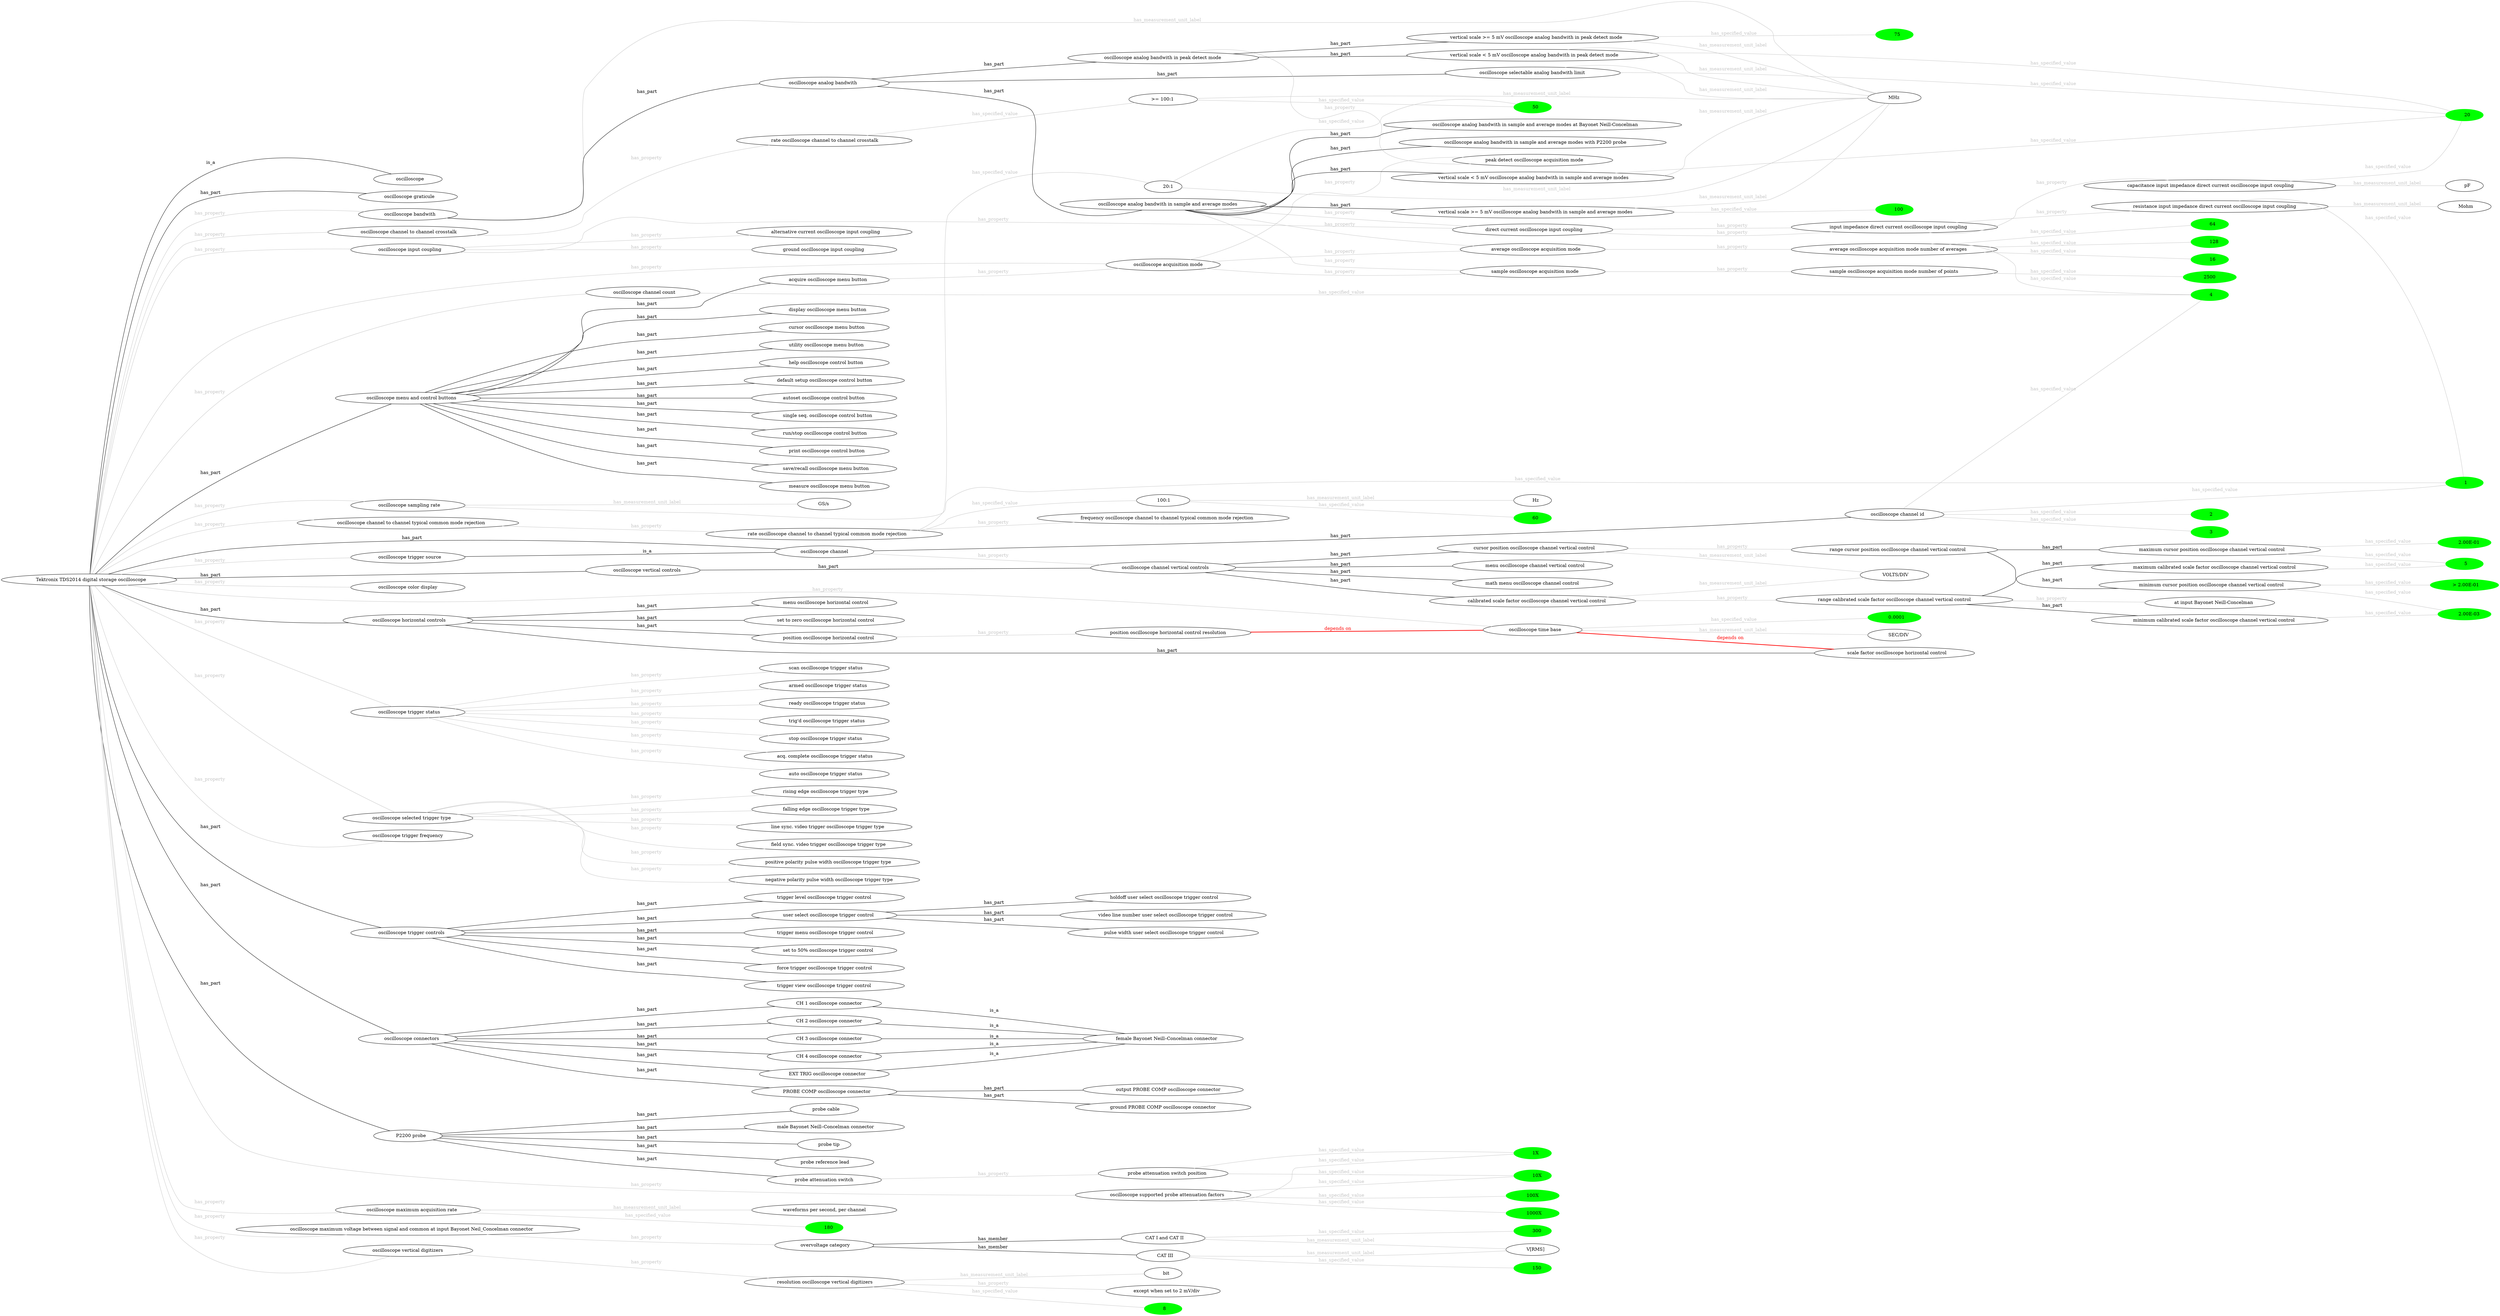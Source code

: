 graph "test" {
layout = "dot";
rankdir="LR";
overlap = "prism";
overlap_scaling = 5;
"	Tektronix TDS2014 digital storage oscilloscope	"	--	"	oscilloscope	"	[label="	is_a	"	color=	"#000000"	fontcolor=	"#000000"	]	;
"	Tektronix TDS2014 digital storage oscilloscope	"	--	"	oscilloscope graticule	"	[label="	has_part	"	color=	"#000000"	fontcolor=	"#000000"	]	;
"	Tektronix TDS2014 digital storage oscilloscope	"	--	"	oscilloscope channel	"	[label="	has_part	"	color=	"#000000"	fontcolor=	"#000000"	]	;
"	Tektronix TDS2014 digital storage oscilloscope	"	--	"	oscilloscope channel count	"	[label="	has_property	"	color=	"#c4c4c4"	fontcolor=	"#c4c4c4"	]	;
"	oscilloscope channel	"	--	"	oscilloscope channel id	"	[label="	has_part	"	color=	"#000000"	fontcolor=	"#000000"	]	;
"	Tektronix TDS2014 digital storage oscilloscope	"	--	"	oscilloscope bandwith	"	[label="	has_property	"	color=	"#c4c4c4"	fontcolor=	"#c4c4c4"	]	;
"	oscilloscope bandwith	"	--	"	MHz	"	[label="	has_measurement_unit_label	"	color=	"#c4c4c4"	fontcolor=	"#c4c4c4"	]	;
"	Tektronix TDS2014 digital storage oscilloscope	"	--	"	oscilloscope sampling rate	"	[label="	has_property	"	color=	"#c4c4c4"	fontcolor=	"#c4c4c4"	]	;
"	oscilloscope sampling rate	"	--	"	GS/s	"	[label="	has_measurement_unit_label	"	color=	"#c4c4c4"	fontcolor=	"#c4c4c4"	]	;
"	Tektronix TDS2014 digital storage oscilloscope	"	--	"	oscilloscope color display	"	[label="	has_property	"	color=	"#c4c4c4"	fontcolor=	"#c4c4c4"	]	;
"	Tektronix TDS2014 digital storage oscilloscope	"	--	"	oscilloscope acquisition mode	"	[label="	has_property	"	color=	"#c4c4c4"	fontcolor=	"#c4c4c4"	]	;
"	oscilloscope acquisition mode	"	--	"	sample oscilloscope acquisition mode	"	[label="	has_property	"	color=	"#c4c4c4"	fontcolor=	"#c4c4c4"	]	;
"	oscilloscope acquisition mode	"	--	"	peak detect oscilloscope acquisition mode	"	[label="	has_property	"	color=	"#c4c4c4"	fontcolor=	"#c4c4c4"	]	;
"	oscilloscope acquisition mode	"	--	"	average oscilloscope acquisition mode	"	[label="	has_property	"	color=	"#c4c4c4"	fontcolor=	"#c4c4c4"	]	;
"	average oscilloscope acquisition mode	"	--	"	average oscilloscope acquisition mode number of averages	"	[label="	has_property	"	color=	"#c4c4c4"	fontcolor=	"#c4c4c4"	]	;
"	sample oscilloscope acquisition mode	"	--	"	sample oscilloscope acquisition mode number of points	"	[label="	has_property	"	color=	"#c4c4c4"	fontcolor=	"#c4c4c4"	]	;
"	Tektronix TDS2014 digital storage oscilloscope	"	--	"	oscilloscope time base	"	[label="	has_property	"	color=	"#c4c4c4"	fontcolor=	"#c4c4c4"	]	;
"	oscilloscope time base	"	--	"	SEC/DIV	"	[label="	has_measurement_unit_label	"	color=	"#c4c4c4"	fontcolor=	"#c4c4c4"	]	;
"	Tektronix TDS2014 digital storage oscilloscope	"	--	"	oscilloscope trigger status	"	[label="	has_property	"	color=	"#c4c4c4"	fontcolor=	"#c4c4c4"	]	;
"	oscilloscope trigger status	"	--	"	armed oscilloscope trigger status	"	[label="	has_property	"	color=	"#c4c4c4"	fontcolor=	"#c4c4c4"	]	;
"	oscilloscope trigger status	"	--	"	ready oscilloscope trigger status	"	[label="	has_property	"	color=	"#c4c4c4"	fontcolor=	"#c4c4c4"	]	;
"	oscilloscope trigger status	"	--	"	trig'd oscilloscope trigger status	"	[label="	has_property	"	color=	"#c4c4c4"	fontcolor=	"#c4c4c4"	]	;
"	oscilloscope trigger status	"	--	"	stop oscilloscope trigger status	"	[label="	has_property	"	color=	"#c4c4c4"	fontcolor=	"#c4c4c4"	]	;
"	oscilloscope trigger status	"	--	"	acq. complete oscilloscope trigger status	"	[label="	has_property	"	color=	"#c4c4c4"	fontcolor=	"#c4c4c4"	]	;
"	oscilloscope trigger status	"	--	"	auto oscilloscope trigger status	"	[label="	has_property	"	color=	"#c4c4c4"	fontcolor=	"#c4c4c4"	]	;
"	oscilloscope trigger status	"	--	"	scan oscilloscope trigger status	"	[label="	has_property	"	color=	"#c4c4c4"	fontcolor=	"#c4c4c4"	]	;
"	Tektronix TDS2014 digital storage oscilloscope	"	--	"	oscilloscope selected trigger type	"	[label="	has_property	"	color=	"#c4c4c4"	fontcolor=	"#c4c4c4"	]	;
"	oscilloscope selected trigger type	"	--	"	rising edge oscilloscope trigger type	"	[label="	has_property	"	color=	"#c4c4c4"	fontcolor=	"#c4c4c4"	]	;
"	oscilloscope selected trigger type	"	--	"	falling edge oscilloscope trigger type	"	[label="	has_property	"	color=	"#c4c4c4"	fontcolor=	"#c4c4c4"	]	;
"	oscilloscope selected trigger type	"	--	"	line sync. video trigger oscilloscope trigger type	"	[label="	has_property	"	color=	"#c4c4c4"	fontcolor=	"#c4c4c4"	]	;
"	oscilloscope selected trigger type	"	--	"	field sync. video trigger oscilloscope trigger type	"	[label="	has_property	"	color=	"#c4c4c4"	fontcolor=	"#c4c4c4"	]	;
"	oscilloscope selected trigger type	"	--	"	positive polarity pulse width oscilloscope trigger type	"	[label="	has_property	"	color=	"#c4c4c4"	fontcolor=	"#c4c4c4"	]	;
"	oscilloscope selected trigger type	"	--	"	negative polarity pulse width oscilloscope trigger type	"	[label="	has_property	"	color=	"#c4c4c4"	fontcolor=	"#c4c4c4"	]	;
"	Tektronix TDS2014 digital storage oscilloscope	"	--	"	oscilloscope trigger frequency	"	[label="	has_property	"	color=	"#c4c4c4"	fontcolor=	"#c4c4c4"	]	;
"	Tektronix TDS2014 digital storage oscilloscope	"	--	"	oscilloscope trigger source	"	[label="	has_property	"	color=	"#c4c4c4"	fontcolor=	"#c4c4c4"	]	;
"	oscilloscope trigger source	"	--	"	oscilloscope channel	"	[label="	is_a	"	color=	"#000000"	fontcolor=	"#000000"	]	;
"	Tektronix TDS2014 digital storage oscilloscope	"	--	"	oscilloscope vertical controls	"	[label="	has_part	"	color=	"#000000"	fontcolor=	"#000000"	]	;
"	oscilloscope vertical controls	"	--	"	oscilloscope channel vertical controls	"	[label="	has_part	"	color=	"#000000"	fontcolor=	"#000000"	]	;
"	oscilloscope channel	"	--	"	oscilloscope channel vertical controls	"	[label="	has_property	"	color=	"#c4c4c4"	fontcolor=	"#c4c4c4"	]	;
"	oscilloscope channel vertical controls	"	--	"	cursor position oscilloscope channel vertical control	"	[label="	has_part	"	color=	"#000000"	fontcolor=	"#000000"	]	;
"	oscilloscope channel vertical controls	"	--	"	menu oscilloscope channel vertical control	"	[label="	has_part	"	color=	"#000000"	fontcolor=	"#000000"	]	;
"	oscilloscope channel vertical controls	"	--	"	calibrated scale factor oscilloscope channel vertical control	"	[label="	has_part	"	color=	"#000000"	fontcolor=	"#000000"	]	;
"	calibrated scale factor oscilloscope channel vertical control	"	--	"	VOLTS/DIV	"	[label="	has_measurement_unit_label	"	color=	"#c4c4c4"	fontcolor=	"#c4c4c4"	]	;
"	oscilloscope channel vertical controls	"	--	"	math menu oscilloscope channel control	"	[label="	has_part	"	color=	"#000000"	fontcolor=	"#000000"	]	;
"	Tektronix TDS2014 digital storage oscilloscope	"	--	"	oscilloscope horizontal controls	"	[label="	has_part	"	color=	"#000000"	fontcolor=	"#000000"	]	;
"	oscilloscope horizontal controls	"	--	"	position oscilloscope horizontal control	"	[label="	has_part	"	color=	"#000000"	fontcolor=	"#000000"	]	;
"	position oscilloscope horizontal control	"	--	"	position oscilloscope horizontal control resolution	"	[label="	has_property	"	color=	"#c4c4c4"	fontcolor=	"#c4c4c4"	]	;
"	position oscilloscope horizontal control resolution	"	--	"	oscilloscope time base	"	[label="	depends on	"	color=red	fontcolor=red	style=bold	]	;	
"	oscilloscope horizontal controls	"	--	"	menu oscilloscope horizontal control	"	[label="	has_part	"	color=	"#000000"	fontcolor=	"#000000"	]	;
"	oscilloscope horizontal controls	"	--	"	set to zero oscilloscope horizontal control	"	[label="	has_part	"	color=	"#000000"	fontcolor=	"#000000"	]	;
"	oscilloscope horizontal controls	"	--	"	scale factor oscilloscope horizontal control	"	[label="	has_part	"	color=	"#000000"	fontcolor=	"#000000"	]	;
"	oscilloscope time base	"	--	"	scale factor oscilloscope horizontal control	"	[label="	depends on	"	color=red	fontcolor=red	style=bold	]	;	
"	Tektronix TDS2014 digital storage oscilloscope	"	--	"	oscilloscope trigger controls	"	[label="	has_part	"	color=	"#000000"	fontcolor=	"#000000"	]	;
"	oscilloscope trigger controls	"	--	"	trigger level oscilloscope trigger control	"	[label="	has_part	"	color=	"#000000"	fontcolor=	"#000000"	]	;
"	oscilloscope trigger controls	"	--	"	user select oscilloscope trigger control	"	[label="	has_part	"	color=	"#000000"	fontcolor=	"#000000"	]	;
"	user select oscilloscope trigger control	"	--	"	holdoff user select oscilloscope trigger control	"	[label="	has_part	"	color=	"#000000"	fontcolor=	"#000000"	]	;
"	user select oscilloscope trigger control	"	--	"	video line number user select oscilloscope trigger control	"	[label="	has_part	"	color=	"#000000"	fontcolor=	"#000000"	]	;
"	user select oscilloscope trigger control	"	--	"	pulse width user select oscilloscope trigger control	"	[label="	has_part	"	color=	"#000000"	fontcolor=	"#000000"	]	;
"	oscilloscope trigger controls	"	--	"	trigger menu oscilloscope trigger control	"	[label="	has_part	"	color=	"#000000"	fontcolor=	"#000000"	]	;
"	oscilloscope trigger controls	"	--	"	set to 50% oscilloscope trigger control	"	[label="	has_part	"	color=	"#000000"	fontcolor=	"#000000"	]	;
"	oscilloscope trigger controls	"	--	"	force trigger oscilloscope trigger control	"	[label="	has_part	"	color=	"#000000"	fontcolor=	"#000000"	]	;
"	oscilloscope trigger controls	"	--	"	trigger view oscilloscope trigger control	"	[label="	has_part	"	color=	"#000000"	fontcolor=	"#000000"	]	;
"	Tektronix TDS2014 digital storage oscilloscope	"	--	"	oscilloscope menu and control buttons	"	[label="	has_part	"	color=	"#000000"	fontcolor=	"#000000"	]	;
"	oscilloscope menu and control buttons	"	--	"	save/recall oscilloscope menu button	"	[label="	has_part	"	color=	"#000000"	fontcolor=	"#000000"	]	;
"	oscilloscope menu and control buttons	"	--	"	measure oscilloscope menu button	"	[label="	has_part	"	color=	"#000000"	fontcolor=	"#000000"	]	;
"	oscilloscope menu and control buttons	"	--	"	acquire oscilloscope menu button	"	[label="	has_part	"	color=	"#000000"	fontcolor=	"#000000"	]	;
"	oscilloscope menu and control buttons	"	--	"	display oscilloscope menu button	"	[label="	has_part	"	color=	"#000000"	fontcolor=	"#000000"	]	;
"	oscilloscope menu and control buttons	"	--	"	cursor oscilloscope menu button	"	[label="	has_part	"	color=	"#000000"	fontcolor=	"#000000"	]	;
"	oscilloscope menu and control buttons	"	--	"	utility oscilloscope menu button	"	[label="	has_part	"	color=	"#000000"	fontcolor=	"#000000"	]	;
"	oscilloscope menu and control buttons	"	--	"	help oscilloscope control button	"	[label="	has_part	"	color=	"#000000"	fontcolor=	"#000000"	]	;
"	oscilloscope menu and control buttons	"	--	"	default setup oscilloscope control button	"	[label="	has_part	"	color=	"#000000"	fontcolor=	"#000000"	]	;
"	oscilloscope menu and control buttons	"	--	"	autoset oscilloscope control button	"	[label="	has_part	"	color=	"#000000"	fontcolor=	"#000000"	]	;
"	oscilloscope menu and control buttons	"	--	"	single seq. oscilloscope control button	"	[label="	has_part	"	color=	"#000000"	fontcolor=	"#000000"	]	;
"	oscilloscope menu and control buttons	"	--	"	run/stop oscilloscope control button	"	[label="	has_part	"	color=	"#000000"	fontcolor=	"#000000"	]	;
"	oscilloscope menu and control buttons	"	--	"	print oscilloscope control button	"	[label="	has_part	"	color=	"#000000"	fontcolor=	"#000000"	]	;
"	acquire oscilloscope menu button	"	--	"	oscilloscope acquisition mode	"	[label="	has_property	"	color=	"#c4c4c4"	fontcolor=	"#c4c4c4"	]	;
"	Tektronix TDS2014 digital storage oscilloscope	"	--	"	oscilloscope connectors	"	[label="	has_part	"	color=	"#000000"	fontcolor=	"#000000"	]	;
"	oscilloscope connectors	"	--	"	 CH 1 oscilloscope connector	"	[label="	has_part	"	color=	"#000000"	fontcolor=	"#000000"	]	;
"	oscilloscope connectors	"	--	"	 CH 2 oscilloscope connector	"	[label="	has_part	"	color=	"#000000"	fontcolor=	"#000000"	]	;
"	oscilloscope connectors	"	--	"	 CH 3 oscilloscope connector	"	[label="	has_part	"	color=	"#000000"	fontcolor=	"#000000"	]	;
"	oscilloscope connectors	"	--	"	 CH 4 oscilloscope connector	"	[label="	has_part	"	color=	"#000000"	fontcolor=	"#000000"	]	;
"	oscilloscope connectors	"	--	"	EXT TRIG oscilloscope connector	"	[label="	has_part	"	color=	"#000000"	fontcolor=	"#000000"	]	;
"	oscilloscope connectors	"	--	"	PROBE COMP oscilloscope connector	"	[label="	has_part	"	color=	"#000000"	fontcolor=	"#000000"	]	;
"	PROBE COMP oscilloscope connector	"	--	"	output PROBE COMP oscilloscope connector	"	[label="	has_part	"	color=	"#000000"	fontcolor=	"#000000"	]	;
"	PROBE COMP oscilloscope connector	"	--	"	ground PROBE COMP oscilloscope connector	"	[label="	has_part	"	color=	"#000000"	fontcolor=	"#000000"	]	;
"	 CH 1 oscilloscope connector	"	--	"	female Bayonet Neill–Concelman connector	"	[label="	is_a	"	color=	"#000000"	fontcolor=	"#000000"	]	;
"	 CH 2 oscilloscope connector	"	--	"	female Bayonet Neill–Concelman connector	"	[label="	is_a	"	color=	"#000000"	fontcolor=	"#000000"	]	;
"	 CH 3 oscilloscope connector	"	--	"	female Bayonet Neill–Concelman connector	"	[label="	is_a	"	color=	"#000000"	fontcolor=	"#000000"	]	;
"	 CH 4 oscilloscope connector	"	--	"	female Bayonet Neill–Concelman connector	"	[label="	is_a	"	color=	"#000000"	fontcolor=	"#000000"	]	;
"	EXT TRIG oscilloscope connector	"	--	"	female Bayonet Neill–Concelman connector	"	[label="	is_a	"	color=	"#000000"	fontcolor=	"#000000"	]	;
"	Tektronix TDS2014 digital storage oscilloscope	"	--	"	P2200 probe	"	[label="	has_part	"	color=	"#000000"	fontcolor=	"#000000"	]	;
"	P2200 probe	"	--	"	probe cable	"	[label="	has_part	"	color=	"#000000"	fontcolor=	"#000000"	]	;
"	P2200 probe	"	--	"	male Bayonet Neill–Concelman connector	"	[label="	has_part	"	color=	"#000000"	fontcolor=	"#000000"	]	;
"	P2200 probe	"	--	"	probe tip	"	[label="	has_part	"	color=	"#000000"	fontcolor=	"#000000"	]	;
"	P2200 probe	"	--	"	probe reference lead	"	[label="	has_part	"	color=	"#000000"	fontcolor=	"#000000"	]	;
"	P2200 probe	"	--	"	probe attenuation switch	"	[label="	has_part	"	color=	"#000000"	fontcolor=	"#000000"	]	;
"	probe attenuation switch	"	--	"	probe attenuation switch position	"	[label="	has_property	"	color=	"#c4c4c4"	fontcolor=	"#c4c4c4"	]	;
"	Tektronix TDS2014 digital storage oscilloscope	"	--	"	oscilloscope maximum acquisition rate	"	[label="	has_property	"	color=	"#c4c4c4"	fontcolor=	"#c4c4c4"	]	;
"	oscilloscope maximum acquisition rate	"	--	"	waveforms per second, per channel	"	[label="	has_measurement_unit_label	"	color=	"#c4c4c4"	fontcolor=	"#c4c4c4"	]	;
"	Tektronix TDS2014 digital storage oscilloscope	"	--	"	oscilloscope input coupling	"	[label="	has_property	"	color=	"#c4c4c4"	fontcolor=	"#c4c4c4"	]	;
"	oscilloscope input coupling	"	--	"	direct current oscilloscope input coupling	"	[label="	has_property	"	color=	"#c4c4c4"	fontcolor=	"#c4c4c4"	]	;
"	oscilloscope input coupling	"	--	"	alternative current oscilloscope input coupling	"	[label="	has_property	"	color=	"#c4c4c4"	fontcolor=	"#c4c4c4"	]	;
"	oscilloscope input coupling	"	--	"	ground oscilloscope input coupling	"	[label="	has_property	"	color=	"#c4c4c4"	fontcolor=	"#c4c4c4"	]	;
"	direct current oscilloscope input coupling	"	--	"	input impedance direct current oscilloscope input coupling	"	[label="	has_property	"	color=	"#c4c4c4"	fontcolor=	"#c4c4c4"	]	;
"	direct current oscilloscope input coupling	"	--	"	input impedance direct current oscilloscope input coupling	"	[label="	has_property	"	color=	"#c4c4c4"	fontcolor=	"#c4c4c4"	]	;
"	input impedance direct current oscilloscope input coupling	"	--	"	resistance input impedance direct current oscilloscope input coupling	"	[label="	has_property	"	color=	"#c4c4c4"	fontcolor=	"#c4c4c4"	]	;
"	input impedance direct current oscilloscope input coupling	"	--	"	capacitance input impedance direct current oscilloscope input coupling	"	[label="	has_property	"	color=	"#c4c4c4"	fontcolor=	"#c4c4c4"	]	;
"	resistance input impedance direct current oscilloscope input coupling	"	--	"	Mohm	"	[label="	has_measurement_unit_label	"	color=	"#c4c4c4"	fontcolor=	"#c4c4c4"	]	;
"	capacitance input impedance direct current oscilloscope input coupling	"	--	"	pF	"	[label="	has_measurement_unit_label	"	color=	"#c4c4c4"	fontcolor=	"#c4c4c4"	]	;
"	Tektronix TDS2014 digital storage oscilloscope	"	--	"	oscilloscope supported probe attenuation factors	"	[label="	has_property	"	color=	"#c4c4c4"	fontcolor=	"#c4c4c4"	]	;
"	Tektronix TDS2014 digital storage oscilloscope	"	--	"	oscilloscope maximum voltage between signal and common at input Bayonet Neil_Concelman connector	"	[label="	has_property	"	color=	"#c4c4c4"	fontcolor=	"#c4c4c4"	]	;
"	oscilloscope maximum voltage between signal and common at input Bayonet Neil_Concelman connector	"	--	"	overvoltage category	"	[label="	has_property	"	color=	"#c4c4c4"	fontcolor=	"#c4c4c4"	]	;
"	overvoltage category	"	--	"	CAT I and CAT II	"	[label="	has_member	"	color=	"#000000"	fontcolor=	"#000000"	]	;
"	overvoltage category	"	--	"	CAT III	"	[label="	has_member	"	color=	"#000000"	fontcolor=	"#000000"	]	;
"	CAT I and CAT II	"	--	"	V[RMS]	"	[label="	has_measurement_unit_label	"	color=	"#c4c4c4"	fontcolor=	"#c4c4c4"	]	;
"	CAT III	"	--	"	V[RMS]	"	[label="	has_measurement_unit_label	"	color=	"#c4c4c4"	fontcolor=	"#c4c4c4"	]	;
"	Tektronix TDS2014 digital storage oscilloscope	"	--	"	oscilloscope channel to channel typical common mode rejection	"	[label="	has_property	"	color=	"#c4c4c4"	fontcolor=	"#c4c4c4"	]	;
"	oscilloscope channel to channel typical common mode rejection	"	--	"	rate oscilloscope channel to channel typical common mode rejection	"	[label="	has_property	"	color=	"#c4c4c4"	fontcolor=	"#c4c4c4"	]	;
"	rate oscilloscope channel to channel typical common mode rejection	"	--	"	frequency oscilloscope channel to channel typical common mode rejection	"	[label="	has_property	"	color=	"#c4c4c4"	fontcolor=	"#c4c4c4"	]	;
"	100:1	"	--	"	Hz	"	[label="	has_measurement_unit_label	"	color=	"#c4c4c4"	fontcolor=	"#c4c4c4"	]	;
"	20:1	"	--	"	MHz	"	[label="	has_measurement_unit_label	"	color=	"#c4c4c4"	fontcolor=	"#c4c4c4"	]	;
"	Tektronix TDS2014 digital storage oscilloscope	"	--	"	oscilloscope channel to channel crosstalk	"	[label="	has_property	"	color=	"#c4c4c4"	fontcolor=	"#c4c4c4"	]	;
"	oscilloscope channel to channel crosstalk	"	--	"	rate oscilloscope channel to channel crosstalk	"	[label="	has_property	"	color=	"#c4c4c4"	fontcolor=	"#c4c4c4"	]	;
"	>= 100:1	"	--	"	MHz	"	[label="	has_measurement_unit_label	"	color=	"#c4c4c4"	fontcolor=	"#c4c4c4"	]	;
"	Tektronix TDS2014 digital storage oscilloscope	"	--	"	oscilloscope vertical digitizers	"	[label="	has_property	"	color=	"#c4c4c4"	fontcolor=	"#c4c4c4"	]	;
"	oscilloscope vertical digitizers	"	--	"	resolution oscilloscope vertical digitizers	"	[label="	has_property	"	color=	"#c4c4c4"	fontcolor=	"#c4c4c4"	]	;
"	resolution oscilloscope vertical digitizers	"	--	"	bit	"	[label="	has_measurement_unit_label	"	color=	"#c4c4c4"	fontcolor=	"#c4c4c4"	]	;
"	resolution oscilloscope vertical digitizers	"	--	"	except when set to 2 mV/div	"	[label="	has_property	"	color=	"#c4c4c4"	fontcolor=	"#c4c4c4"	]	;
"	calibrated scale factor oscilloscope channel vertical control	"	--	"	range calibrated scale factor oscilloscope channel vertical control	"	[label="	has_property	"	color=	"#c4c4c4"	fontcolor=	"#c4c4c4"	]	;
"	range calibrated scale factor oscilloscope channel vertical control	"	--	"	at input Bayonet Neill-Concelman	"	[label="	has_property	"	color=	"#c4c4c4"	fontcolor=	"#c4c4c4"	]	;
"	range calibrated scale factor oscilloscope channel vertical control	"	--	"	minimum calibrated scale factor oscilloscope channel vertical control	"	[label="	has_part	"	color=	"#000000"	fontcolor=	"#000000"	]	;
"	range calibrated scale factor oscilloscope channel vertical control	"	--	"	maximum calibrated scale factor oscilloscope channel vertical control	"	[label="	has_part	"	color=	"#000000"	fontcolor=	"#000000"	]	;
"	cursor position oscilloscope channel vertical control	"	--	"	range cursor position oscilloscope channel vertical control	"	[label="	has_property	"	color=	"#c4c4c4"	fontcolor=	"#c4c4c4"	]	;
"	cursor position oscilloscope channel vertical control	"	--	"	VOLTS/DIV	"	[label="	has_measurement_unit_label	"	color=	"#c4c4c4"	fontcolor=	"#c4c4c4"	]	;
"	range cursor position oscilloscope channel vertical control	"	--	"	minimum cursor position oscilloscope channel vertical control	"	[label="	has_part	"	color=	"#000000"	fontcolor=	"#000000"	]	;
"	range cursor position oscilloscope channel vertical control	"	--	"	maximum cursor position oscilloscope channel vertical control	"	[label="	has_part	"	color=	"#000000"	fontcolor=	"#000000"	]	;
"	oscilloscope bandwith	"	--	"	oscilloscope analog bandwith 	"	[label="	has_part	"	color=	"#000000"	fontcolor=	"#000000"	]	;
"	oscilloscope analog bandwith 	"	--	"	oscilloscope analog bandwith in sample and average modes	"	[label="	has_part	"	color=	"#000000"	fontcolor=	"#000000"	]	;
"	oscilloscope analog bandwith in sample and average modes	"	--	"	sample oscilloscope acquisition mode	"	[label="	has_property	"	color=	"#c4c4c4"	fontcolor=	"#c4c4c4"	]	;
"	oscilloscope analog bandwith in sample and average modes	"	--	"	average oscilloscope acquisition mode	"	[label="	has_property	"	color=	"#c4c4c4"	fontcolor=	"#c4c4c4"	]	;
"	oscilloscope analog bandwith in sample and average modes	"	--	"	oscilloscope analog bandwith in sample and average modes at Bayonet Neill-Concelman	"	[label="	has_part	"	color=	"#000000"	fontcolor=	"#000000"	]	;
"	oscilloscope analog bandwith in sample and average modes	"	--	"	oscilloscope analog bandwith in sample and average modes with P2200 probe	"	[label="	has_part	"	color=	"#000000"	fontcolor=	"#000000"	]	;
"	oscilloscope analog bandwith in sample and average modes	"	--	"	direct current oscilloscope input coupling	"	[label="	has_property	"	color=	"#c4c4c4"	fontcolor=	"#c4c4c4"	]	;
"	oscilloscope analog bandwith in sample and average modes	"	--	"	vertical scale >= 5 mV oscilloscope analog bandwith in sample and average modes	"	[label="	has_part	"	color=	"#000000"	fontcolor=	"#000000"	]	;
"	oscilloscope analog bandwith in sample and average modes	"	--	"	vertical scale < 5 mV oscilloscope analog bandwith in sample and average modes	"	[label="	has_part	"	color=	"#000000"	fontcolor=	"#000000"	]	;
"	vertical scale >= 5 mV oscilloscope analog bandwith in sample and average modes	"	--	"	MHz	"	[label="	has_measurement_unit_label	"	color=	"#c4c4c4"	fontcolor=	"#c4c4c4"	]	;
"	vertical scale < 5 mV oscilloscope analog bandwith in sample and average modes	"	--	"	MHz	"	[label="	has_measurement_unit_label	"	color=	"#c4c4c4"	fontcolor=	"#c4c4c4"	]	;
"	oscilloscope analog bandwith 	"	--	"	oscilloscope analog bandwith in peak detect mode	"	[label="	has_part	"	color=	"#000000"	fontcolor=	"#000000"	]	;
"	oscilloscope analog bandwith in peak detect mode	"	--	"	peak detect oscilloscope acquisition mode	"	[label="	has_property	"	color=	"#c4c4c4"	fontcolor=	"#c4c4c4"	]	;
"	oscilloscope analog bandwith in peak detect mode	"	--	"	vertical scale >= 5 mV oscilloscope analog bandwith in peak detect mode	"	[label="	has_part	"	color=	"#000000"	fontcolor=	"#000000"	]	;
"	oscilloscope analog bandwith in peak detect mode	"	--	"	vertical scale < 5 mV oscilloscope analog bandwith in peak detect mode	"	[label="	has_part	"	color=	"#000000"	fontcolor=	"#000000"	]	;
"	vertical scale >= 5 mV oscilloscope analog bandwith in peak detect mode	"	--	"	MHz	"	[label="	has_measurement_unit_label	"	color=	"#c4c4c4"	fontcolor=	"#c4c4c4"	]	;
"	vertical scale < 5 mV oscilloscope analog bandwith in peak detect mode	"	--	"	MHz	"	[label="	has_measurement_unit_label	"	color=	"#c4c4c4"	fontcolor=	"#c4c4c4"	]	;
"	oscilloscope analog bandwith 	"	--	"	oscilloscope selectable analog bandwith limit	"	[label="	has_part	"	color=	"#000000"	fontcolor=	"#000000"	]	;
"	oscilloscope selectable analog bandwith limit	"	--	"	MHz	"	[label="	has_measurement_unit_label	"	color=	"#c4c4c4"	fontcolor=	"#c4c4c4"	]	;
node [style=filled];															
{node [style=filled,color=green]															
"	oscilloscope channel count	"	--	"	4	"	[label="	has_specified_value	"	color=	"#c4c4c4"	fontcolor=	"#c4c4c4"	]	;
"	oscilloscope sampling rate	"	--	"	1	"	[label="	has_specified_value	"	color=	"#c4c4c4"	fontcolor=	"#c4c4c4"	]	;
"	oscilloscope time base	"	--	"	0.0001	"	[label="	has_specified_value	"	color=	"#c4c4c4"	fontcolor=	"#c4c4c4"	]	;
"	oscilloscope channel id	"	--	"	1	"	[label="	has_specified_value	"	color=	"#c4c4c4"	fontcolor=	"#c4c4c4"	]	;
"	oscilloscope channel id	"	--	"	2	"	[label="	has_specified_value	"	color=	"#c4c4c4"	fontcolor=	"#c4c4c4"	]	;
"	oscilloscope channel id	"	--	"	3	"	[label="	has_specified_value	"	color=	"#c4c4c4"	fontcolor=	"#c4c4c4"	]	;
"	oscilloscope channel id	"	--	"	4	"	[label="	has_specified_value	"	color=	"#c4c4c4"	fontcolor=	"#c4c4c4"	]	;
"	average oscilloscope acquisition mode number of averages	"	--	"	4	"	[label="	has_specified_value	"	color=	"#c4c4c4"	fontcolor=	"#c4c4c4"	]	;
"	average oscilloscope acquisition mode number of averages	"	--	"	16	"	[label="	has_specified_value	"	color=	"#c4c4c4"	fontcolor=	"#c4c4c4"	]	;
"	average oscilloscope acquisition mode number of averages	"	--	"	64	"	[label="	has_specified_value	"	color=	"#c4c4c4"	fontcolor=	"#c4c4c4"	]	;
"	average oscilloscope acquisition mode number of averages	"	--	"	128	"	[label="	has_specified_value	"	color=	"#c4c4c4"	fontcolor=	"#c4c4c4"	]	;
"	sample oscilloscope acquisition mode number of points	"	--	"	2500	"	[label="	has_specified_value	"	color=	"#c4c4c4"	fontcolor=	"#c4c4c4"	]	;
"	probe attenuation switch position	"	--	"	1X	"	[label="	has_specified_value	"	color=	"#c4c4c4"	fontcolor=	"#c4c4c4"	]	;
"	probe attenuation switch position	"	--	"	10X	"	[label="	has_specified_value	"	color=	"#c4c4c4"	fontcolor=	"#c4c4c4"	]	;
"	oscilloscope maximum acquisition rate	"	--	"	180	"	[label="	has_specified_value	"	color=	"#c4c4c4"	fontcolor=	"#c4c4c4"	]	;
"	resistance input impedance direct current oscilloscope input coupling	"	--	"	1	"	[label="	has_specified_value	"	color=	"#c4c4c4"	fontcolor=	"#c4c4c4"	]	;
"	capacitance input impedance direct current oscilloscope input coupling	"	--	"	20	"	[label="	has_specified_value	"	color=	"#c4c4c4"	fontcolor=	"#c4c4c4"	]	;
"	oscilloscope supported probe attenuation factors	"	--	"	1X	"	[label="	has_specified_value	"	color=	"#c4c4c4"	fontcolor=	"#c4c4c4"	]	;
"	oscilloscope supported probe attenuation factors	"	--	"	10X	"	[label="	has_specified_value	"	color=	"#c4c4c4"	fontcolor=	"#c4c4c4"	]	;
"	oscilloscope supported probe attenuation factors	"	--	"	100X	"	[label="	has_specified_value	"	color=	"#c4c4c4"	fontcolor=	"#c4c4c4"	]	;
"	oscilloscope supported probe attenuation factors	"	--	"	1000X	"	[label="	has_specified_value	"	color=	"#c4c4c4"	fontcolor=	"#c4c4c4"	]	;
"	CAT I and CAT II	"	--	"	300	"	[label="	has_specified_value	"	color=	"#c4c4c4"	fontcolor=	"#c4c4c4"	]	;
"	CAT III	"	--	"	150	"	[label="	has_specified_value	"	color=	"#c4c4c4"	fontcolor=	"#c4c4c4"	]	;
"	rate oscilloscope channel to channel typical common mode rejection	"	--	"	100:1	"	[label="	has_specified_value	"	color=	"#c4c4c4"	fontcolor=	"#c4c4c4"	]	;
"	rate oscilloscope channel to channel typical common mode rejection	"	--	"	20:1	"	[label="	has_specified_value	"	color=	"#c4c4c4"	fontcolor=	"#c4c4c4"	]	;
"	100:1	"	--	"	60	"	[label="	has_specified_value	"	color=	"#c4c4c4"	fontcolor=	"#c4c4c4"	]	;
"	20:1	"	--	"	50	"	[label="	has_specified_value	"	color=	"#c4c4c4"	fontcolor=	"#c4c4c4"	]	;
"	rate oscilloscope channel to channel crosstalk	"	--	"	>= 100:1	"	[label="	has_specified_value	"	color=	"#c4c4c4"	fontcolor=	"#c4c4c4"	]	;
"	>= 100:1	"	--	"	50	"	[label="	has_specified_value	"	color=	"#c4c4c4"	fontcolor=	"#c4c4c4"	]	;
"	resolution oscilloscope vertical digitizers	"	--	"	8	"	[label="	has_specified_value	"	color=	"#c4c4c4"	fontcolor=	"#c4c4c4"	]	;
"	minimum calibrated scale factor oscilloscope channel vertical control	"	--	"	2.00E-03	"	[label="	has_specified_value	"	color=	"#c4c4c4"	fontcolor=	"#c4c4c4"	]	;
"	maximum calibrated scale factor oscilloscope channel vertical control	"	--	"	5	"	[label="	has_specified_value	"	color=	"#c4c4c4"	fontcolor=	"#c4c4c4"	]	;
"	minimum cursor position oscilloscope channel vertical control	"	--	"	2.00E-03	"	[label="	has_specified_value	"	color=	"#c4c4c4"	fontcolor=	"#c4c4c4"	]	;
"	maximum cursor position oscilloscope channel vertical control	"	--	"	2.00E-01	"	[label="	has_specified_value	"	color=	"#c4c4c4"	fontcolor=	"#c4c4c4"	]	;
"	minimum cursor position oscilloscope channel vertical control	"	--	"	> 2.00E-01	"	[label="	has_specified_value	"	color=	"#c4c4c4"	fontcolor=	"#c4c4c4"	]	;
"	maximum cursor position oscilloscope channel vertical control	"	--	"	5	"	[label="	has_specified_value	"	color=	"#c4c4c4"	fontcolor=	"#c4c4c4"	]	;
"	vertical scale >= 5 mV oscilloscope analog bandwith in sample and average modes	"	--	"	100	"	[label="	has_specified_value	"	color=	"#c4c4c4"	fontcolor=	"#c4c4c4"	]	;
"	vertical scale < 5 mV oscilloscope analog bandwith in sample and average modes	"	--	"	20	"	[label="	has_specified_value	"	color=	"#c4c4c4"	fontcolor=	"#c4c4c4"	]	;
"	vertical scale >= 5 mV oscilloscope analog bandwith in peak detect mode	"	--	"	75	"	[label="	has_specified_value	"	color=	"#c4c4c4"	fontcolor=	"#c4c4c4"	]	;
"	vertical scale < 5 mV oscilloscope analog bandwith in peak detect mode	"	--	"	20	"	[label="	has_specified_value	"	color=	"#c4c4c4"	fontcolor=	"#c4c4c4"	]	;
"	oscilloscope selectable analog bandwith limit	"	--	"	20	"	[label="	has_specified_value	"	color=	"#c4c4c4"	fontcolor=	"#c4c4c4"	]	;
}															
}